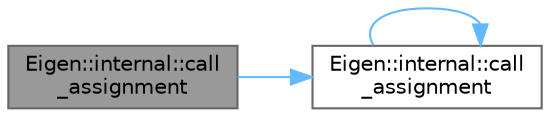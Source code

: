 digraph "Eigen::internal::call_assignment"
{
 // LATEX_PDF_SIZE
  bgcolor="transparent";
  edge [fontname=Helvetica,fontsize=10,labelfontname=Helvetica,labelfontsize=10];
  node [fontname=Helvetica,fontsize=10,shape=box,height=0.2,width=0.4];
  rankdir="LR";
  Node1 [id="Node000001",label="Eigen::internal::call\l_assignment",height=0.2,width=0.4,color="gray40", fillcolor="grey60", style="filled", fontcolor="black",tooltip=" "];
  Node1 -> Node2 [id="edge3_Node000001_Node000002",color="steelblue1",style="solid",tooltip=" "];
  Node2 [id="Node000002",label="Eigen::internal::call\l_assignment",height=0.2,width=0.4,color="grey40", fillcolor="white", style="filled",URL="$namespace_eigen_1_1internal.html#a77793e4b74b9919e35295c839f2659b2",tooltip=" "];
  Node2 -> Node2 [id="edge4_Node000002_Node000002",color="steelblue1",style="solid",tooltip=" "];
}
